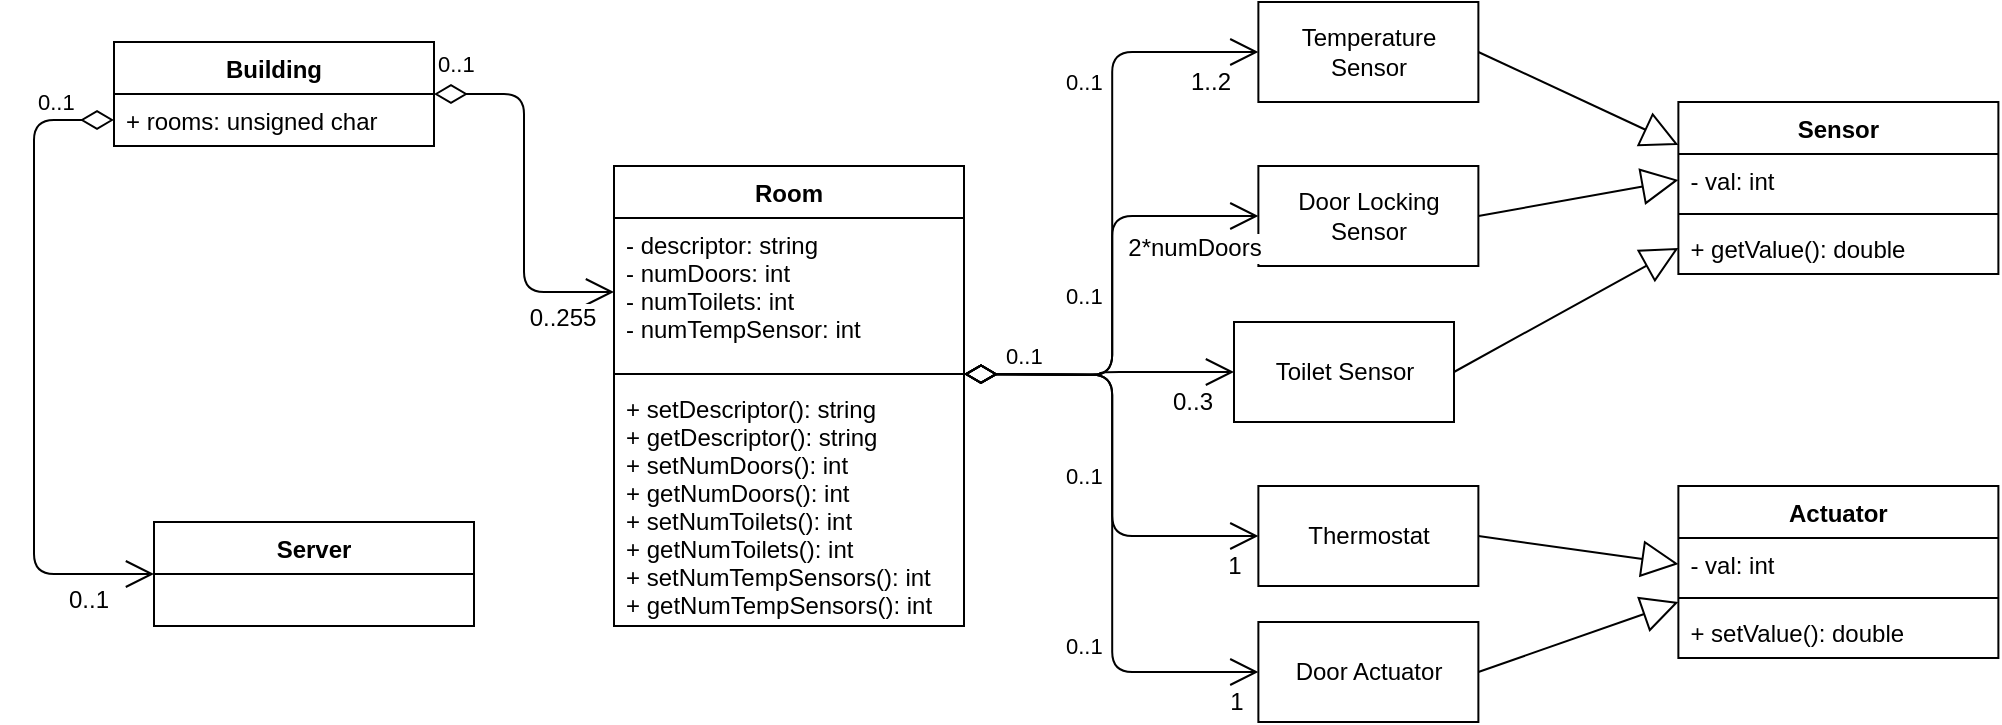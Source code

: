 <mxfile version="12.9.3" type="device"><diagram id="3Pt5scajPjNzUHkOrpBH" name="Page-1"><mxGraphModel dx="1105" dy="718" grid="1" gridSize="10" guides="1" tooltips="1" connect="1" arrows="1" fold="1" page="1" pageScale="1" pageWidth="1169" pageHeight="827" math="0" shadow="0"><root><mxCell id="0"/><mxCell id="1" parent="0"/><mxCell id="AfueZ1ysDypsQj0NQMHV-8" value="Temperature&lt;br&gt;Sensor" style="html=1;" parent="1" vertex="1"><mxGeometry x="732.19" y="320" width="110" height="50" as="geometry"/></mxCell><mxCell id="AfueZ1ysDypsQj0NQMHV-13" value="Door Locking&lt;br&gt;Sensor" style="html=1;" parent="1" vertex="1"><mxGeometry x="732.19" y="402" width="110" height="50" as="geometry"/></mxCell><mxCell id="AfueZ1ysDypsQj0NQMHV-15" value="0..1" style="endArrow=open;html=1;endSize=12;startArrow=diamondThin;startSize=14;startFill=0;edgeStyle=orthogonalEdgeStyle;align=left;verticalAlign=bottom;entryX=0;entryY=0.5;entryDx=0;entryDy=0;exitX=1;exitY=0.5;exitDx=0;exitDy=0;" parent="1" target="AfueZ1ysDypsQj0NQMHV-8" edge="1"><mxGeometry x="0.375" y="25" relative="1" as="geometry"><mxPoint x="585.0" y="506" as="sourcePoint"/><mxPoint x="660" y="610" as="targetPoint"/><mxPoint as="offset"/></mxGeometry></mxCell><mxCell id="AfueZ1ysDypsQj0NQMHV-16" value="1..2" style="text;html=1;resizable=0;points=[];align=center;verticalAlign=middle;labelBackgroundColor=#ffffff;" parent="AfueZ1ysDypsQj0NQMHV-15" vertex="1" connectable="0"><mxGeometry x="0.903" y="-3" relative="1" as="geometry"><mxPoint x="-9.33" y="12" as="offset"/></mxGeometry></mxCell><mxCell id="AfueZ1ysDypsQj0NQMHV-17" value="" style="endArrow=block;endSize=16;endFill=0;html=1;entryX=0;entryY=0.25;entryDx=0;entryDy=0;exitX=1;exitY=0.5;exitDx=0;exitDy=0;" parent="1" source="AfueZ1ysDypsQj0NQMHV-8" target="AfueZ1ysDypsQj0NQMHV-9" edge="1"><mxGeometry x="0.058" y="-8" width="160" relative="1" as="geometry"><mxPoint x="612.19" y="620" as="sourcePoint"/><mxPoint x="772.19" y="620" as="targetPoint"/><mxPoint as="offset"/></mxGeometry></mxCell><mxCell id="AfueZ1ysDypsQj0NQMHV-18" value="" style="endArrow=block;endSize=16;endFill=0;html=1;entryX=0;entryY=0.5;entryDx=0;entryDy=0;exitX=1;exitY=0.5;exitDx=0;exitDy=0;" parent="1" source="AfueZ1ysDypsQj0NQMHV-13" target="AfueZ1ysDypsQj0NQMHV-10" edge="1"><mxGeometry x="0.058" y="-8" width="160" relative="1" as="geometry"><mxPoint x="862.19" y="550" as="sourcePoint"/><mxPoint x="972.19" y="444.0" as="targetPoint"/><mxPoint as="offset"/></mxGeometry></mxCell><mxCell id="s8RaV9ek4FCz3kDoMfTA-5" value="Thermostat" style="html=1;" parent="1" vertex="1"><mxGeometry x="732.19" y="562" width="110" height="50" as="geometry"/></mxCell><mxCell id="s8RaV9ek4FCz3kDoMfTA-6" value="Toilet Sensor" style="html=1;" parent="1" vertex="1"><mxGeometry x="720" y="480" width="110" height="50" as="geometry"/></mxCell><mxCell id="s8RaV9ek4FCz3kDoMfTA-7" value="" style="endArrow=block;endSize=16;endFill=0;html=1;entryX=0;entryY=0.5;entryDx=0;entryDy=0;exitX=1;exitY=0.5;exitDx=0;exitDy=0;" parent="1" source="s8RaV9ek4FCz3kDoMfTA-6" target="AfueZ1ysDypsQj0NQMHV-12" edge="1"><mxGeometry x="0.058" y="-8" width="160" relative="1" as="geometry"><mxPoint x="852.19" y="441" as="sourcePoint"/><mxPoint x="952.19" y="403" as="targetPoint"/><mxPoint as="offset"/></mxGeometry></mxCell><mxCell id="s8RaV9ek4FCz3kDoMfTA-8" value="" style="endArrow=block;endSize=16;endFill=0;html=1;entryX=0;entryY=0.5;entryDx=0;entryDy=0;exitX=1;exitY=0.5;exitDx=0;exitDy=0;" parent="1" source="s8RaV9ek4FCz3kDoMfTA-5" target="s8RaV9ek4FCz3kDoMfTA-2" edge="1"><mxGeometry x="0.058" y="-8" width="160" relative="1" as="geometry"><mxPoint x="862.19" y="451" as="sourcePoint"/><mxPoint x="962.19" y="413" as="targetPoint"/><mxPoint as="offset"/></mxGeometry></mxCell><mxCell id="WENLsrXnCyXyM0bJ2roN-1" value="Door Actuator" style="html=1;" parent="1" vertex="1"><mxGeometry x="732.19" y="630" width="110" height="50" as="geometry"/></mxCell><mxCell id="WENLsrXnCyXyM0bJ2roN-2" value="" style="endArrow=block;endSize=16;endFill=0;html=1;exitX=1;exitY=0.5;exitDx=0;exitDy=0;" parent="1" source="WENLsrXnCyXyM0bJ2roN-1" edge="1"><mxGeometry x="0.058" y="-8" width="160" relative="1" as="geometry"><mxPoint x="852.19" y="650" as="sourcePoint"/><mxPoint x="942.19" y="620" as="targetPoint"/><mxPoint as="offset"/></mxGeometry></mxCell><mxCell id="WENLsrXnCyXyM0bJ2roN-3" value="0..1" style="endArrow=open;html=1;endSize=12;startArrow=diamondThin;startSize=14;startFill=0;edgeStyle=orthogonalEdgeStyle;align=left;verticalAlign=bottom;exitX=1;exitY=0.5;exitDx=0;exitDy=0;entryX=0;entryY=0.5;entryDx=0;entryDy=0;" parent="1" target="AfueZ1ysDypsQj0NQMHV-13" edge="1"><mxGeometry x="-0.072" y="25" relative="1" as="geometry"><mxPoint x="585.0" y="506" as="sourcePoint"/><mxPoint x="690" y="345" as="targetPoint"/><mxPoint as="offset"/></mxGeometry></mxCell><mxCell id="WENLsrXnCyXyM0bJ2roN-4" value="2*numDoors" style="text;html=1;resizable=0;points=[];align=center;verticalAlign=middle;labelBackgroundColor=#ffffff;" parent="WENLsrXnCyXyM0bJ2roN-3" vertex="1" connectable="0"><mxGeometry x="0.903" y="-3" relative="1" as="geometry"><mxPoint x="-21.4" y="13.0" as="offset"/></mxGeometry></mxCell><mxCell id="WENLsrXnCyXyM0bJ2roN-5" value="0..1" style="endArrow=open;html=1;endSize=12;startArrow=diamondThin;startSize=14;startFill=0;edgeStyle=orthogonalEdgeStyle;align=left;verticalAlign=bottom;entryX=0;entryY=0.5;entryDx=0;entryDy=0;exitX=1;exitY=0.5;exitDx=0;exitDy=0;" parent="1" target="s8RaV9ek4FCz3kDoMfTA-6" edge="1"><mxGeometry x="-0.722" relative="1" as="geometry"><mxPoint x="585.0" y="506" as="sourcePoint"/><mxPoint x="690" y="431" as="targetPoint"/><mxPoint as="offset"/></mxGeometry></mxCell><mxCell id="WENLsrXnCyXyM0bJ2roN-6" value="0..3" style="text;html=1;resizable=0;points=[];align=center;verticalAlign=middle;labelBackgroundColor=#ffffff;" parent="WENLsrXnCyXyM0bJ2roN-5" vertex="1" connectable="0"><mxGeometry x="0.903" y="-3" relative="1" as="geometry"><mxPoint x="-14.57" y="12" as="offset"/></mxGeometry></mxCell><mxCell id="WENLsrXnCyXyM0bJ2roN-7" value="0..1" style="endArrow=open;html=1;endSize=12;startArrow=diamondThin;startSize=14;startFill=0;edgeStyle=orthogonalEdgeStyle;align=left;verticalAlign=bottom;entryX=0;entryY=0.5;entryDx=0;entryDy=0;exitX=1;exitY=0.5;exitDx=0;exitDy=0;" parent="1" target="s8RaV9ek4FCz3kDoMfTA-5" edge="1"><mxGeometry x="0.179" y="-25" relative="1" as="geometry"><mxPoint x="585.0" y="506" as="sourcePoint"/><mxPoint x="700" y="441" as="targetPoint"/><mxPoint as="offset"/></mxGeometry></mxCell><mxCell id="WENLsrXnCyXyM0bJ2roN-8" value="1" style="text;html=1;resizable=0;points=[];align=center;verticalAlign=middle;labelBackgroundColor=#ffffff;" parent="WENLsrXnCyXyM0bJ2roN-7" vertex="1" connectable="0"><mxGeometry x="0.903" y="-3" relative="1" as="geometry"><mxPoint x="-1" y="12" as="offset"/></mxGeometry></mxCell><mxCell id="WENLsrXnCyXyM0bJ2roN-9" value="0..1" style="endArrow=open;html=1;endSize=12;startArrow=diamondThin;startSize=14;startFill=0;edgeStyle=orthogonalEdgeStyle;align=left;verticalAlign=bottom;entryX=0;entryY=0.5;entryDx=0;entryDy=0;" parent="1" target="WENLsrXnCyXyM0bJ2roN-1" edge="1"><mxGeometry x="0.477" y="-25" relative="1" as="geometry"><mxPoint x="585" y="506" as="sourcePoint"/><mxPoint x="710" y="451" as="targetPoint"/><mxPoint as="offset"/></mxGeometry></mxCell><mxCell id="WENLsrXnCyXyM0bJ2roN-10" value="1" style="text;html=1;resizable=0;points=[];align=center;verticalAlign=middle;labelBackgroundColor=#ffffff;" parent="WENLsrXnCyXyM0bJ2roN-9" vertex="1" connectable="0"><mxGeometry x="0.903" y="-3" relative="1" as="geometry"><mxPoint x="3.03" y="12" as="offset"/></mxGeometry></mxCell><mxCell id="ifOFFngiT0fjm3P6TJ4v-1" value="0..1" style="endArrow=open;html=1;endSize=12;startArrow=diamondThin;startSize=14;startFill=0;edgeStyle=orthogonalEdgeStyle;align=left;verticalAlign=bottom;entryX=0;entryY=0.5;entryDx=0;entryDy=0;exitX=1;exitY=0.5;exitDx=0;exitDy=0;" parent="1" source="8rGbKCpb8fRgauV8azQm-3" target="1Cw-T90w7NJkS-9PfeAJ-12" edge="1"><mxGeometry x="-1" y="6" relative="1" as="geometry"><mxPoint x="371" y="456" as="sourcePoint"/><mxPoint x="425" y="407.0" as="targetPoint"/><mxPoint as="offset"/></mxGeometry></mxCell><mxCell id="ifOFFngiT0fjm3P6TJ4v-2" value="0..255" style="text;html=1;resizable=0;points=[];align=center;verticalAlign=middle;labelBackgroundColor=#ffffff;" parent="ifOFFngiT0fjm3P6TJ4v-1" vertex="1" connectable="0"><mxGeometry x="0.903" y="-3" relative="1" as="geometry"><mxPoint x="-16.9" y="10" as="offset"/></mxGeometry></mxCell><mxCell id="1Cw-T90w7NJkS-9PfeAJ-3" value="0..1" style="endArrow=open;html=1;endSize=12;startArrow=diamondThin;startSize=14;startFill=0;edgeStyle=orthogonalEdgeStyle;align=left;verticalAlign=bottom;entryX=0;entryY=0.5;entryDx=0;entryDy=0;exitX=0;exitY=0.5;exitDx=0;exitDy=0;" edge="1" parent="1" source="8rGbKCpb8fRgauV8azQm-4" target="1Cw-T90w7NJkS-9PfeAJ-1"><mxGeometry x="-0.755" relative="1" as="geometry"><mxPoint x="130" y="379" as="sourcePoint"/><mxPoint x="440" y="466" as="targetPoint"/><mxPoint as="offset"/><Array as="points"><mxPoint x="120" y="379"/><mxPoint x="120" y="606"/></Array></mxGeometry></mxCell><mxCell id="1Cw-T90w7NJkS-9PfeAJ-4" value="0..1" style="text;html=1;resizable=0;points=[];align=center;verticalAlign=middle;labelBackgroundColor=#ffffff;" vertex="1" connectable="0" parent="1Cw-T90w7NJkS-9PfeAJ-3"><mxGeometry x="0.903" y="-3" relative="1" as="geometry"><mxPoint x="-16.9" y="10" as="offset"/></mxGeometry></mxCell><mxCell id="8rGbKCpb8fRgauV8azQm-3" value="Building" style="swimlane;fontStyle=1;align=center;verticalAlign=top;childLayout=stackLayout;horizontal=1;startSize=26;horizontalStack=0;resizeParent=1;resizeParentMax=0;resizeLast=0;collapsible=1;marginBottom=0;" parent="1" vertex="1"><mxGeometry x="160" y="340" width="160" height="52" as="geometry"/></mxCell><mxCell id="1Cw-T90w7NJkS-9PfeAJ-1" value="Server" style="swimlane;fontStyle=1;align=center;verticalAlign=top;childLayout=stackLayout;horizontal=1;startSize=26;horizontalStack=0;resizeParent=1;resizeParentMax=0;resizeLast=0;collapsible=1;marginBottom=0;" vertex="1" parent="1"><mxGeometry x="180" y="580" width="160" height="52" as="geometry"><mxRectangle x="180" y="580" width="70" height="26" as="alternateBounds"/></mxGeometry></mxCell><mxCell id="8rGbKCpb8fRgauV8azQm-4" value="+ rooms: unsigned char" style="text;strokeColor=none;fillColor=none;align=left;verticalAlign=top;spacingLeft=4;spacingRight=4;overflow=hidden;rotatable=0;points=[[0,0.5],[1,0.5]];portConstraint=eastwest;" parent="1" vertex="1"><mxGeometry x="160" y="366" width="160" height="26" as="geometry"/></mxCell><mxCell id="1Cw-T90w7NJkS-9PfeAJ-11" value="Room" style="swimlane;fontStyle=1;align=center;verticalAlign=top;childLayout=stackLayout;horizontal=1;startSize=26;horizontalStack=0;resizeParent=1;resizeParentMax=0;resizeLast=0;collapsible=1;marginBottom=0;" vertex="1" parent="1"><mxGeometry x="410" y="402" width="175" height="230" as="geometry"/></mxCell><mxCell id="1Cw-T90w7NJkS-9PfeAJ-12" value="- descriptor: string &#10;- numDoors: int&#10;- numToilets: int&#10;- numTempSensor: int&#10;" style="text;strokeColor=none;fillColor=none;align=left;verticalAlign=top;spacingLeft=4;spacingRight=4;overflow=hidden;rotatable=0;points=[[0,0.5],[1,0.5]];portConstraint=eastwest;" vertex="1" parent="1Cw-T90w7NJkS-9PfeAJ-11"><mxGeometry y="26" width="175" height="74" as="geometry"/></mxCell><mxCell id="1Cw-T90w7NJkS-9PfeAJ-13" value="" style="line;strokeWidth=1;fillColor=none;align=left;verticalAlign=middle;spacingTop=-1;spacingLeft=3;spacingRight=3;rotatable=0;labelPosition=right;points=[];portConstraint=eastwest;" vertex="1" parent="1Cw-T90w7NJkS-9PfeAJ-11"><mxGeometry y="100" width="175" height="8" as="geometry"/></mxCell><mxCell id="1Cw-T90w7NJkS-9PfeAJ-14" value="+ setDescriptor(): string&#10;+ getDescriptor(): string&#10;+ setNumDoors(): int&#10;+ getNumDoors(): int&#10;+ setNumToilets(): int&#10;+ getNumToilets(): int&#10;+ setNumTempSensors(): int&#10;+ getNumTempSensors(): int" style="text;strokeColor=none;fillColor=none;align=left;verticalAlign=top;spacingLeft=4;spacingRight=4;overflow=hidden;rotatable=0;points=[[0,0.5],[1,0.5]];portConstraint=eastwest;" vertex="1" parent="1Cw-T90w7NJkS-9PfeAJ-11"><mxGeometry y="108" width="175" height="122" as="geometry"/></mxCell><mxCell id="AfueZ1ysDypsQj0NQMHV-9" value="Sensor" style="swimlane;fontStyle=1;align=center;verticalAlign=top;childLayout=stackLayout;horizontal=1;startSize=26;horizontalStack=0;resizeParent=1;resizeParentMax=0;resizeLast=0;collapsible=1;marginBottom=0;" parent="1" vertex="1"><mxGeometry x="942.19" y="370" width="160" height="86" as="geometry"/></mxCell><mxCell id="AfueZ1ysDypsQj0NQMHV-10" value="- val: int" style="text;strokeColor=none;fillColor=none;align=left;verticalAlign=top;spacingLeft=4;spacingRight=4;overflow=hidden;rotatable=0;points=[[0,0.5],[1,0.5]];portConstraint=eastwest;" parent="AfueZ1ysDypsQj0NQMHV-9" vertex="1"><mxGeometry y="26" width="160" height="26" as="geometry"/></mxCell><mxCell id="AfueZ1ysDypsQj0NQMHV-11" value="" style="line;strokeWidth=1;fillColor=none;align=left;verticalAlign=middle;spacingTop=-1;spacingLeft=3;spacingRight=3;rotatable=0;labelPosition=right;points=[];portConstraint=eastwest;" parent="AfueZ1ysDypsQj0NQMHV-9" vertex="1"><mxGeometry y="52" width="160" height="8" as="geometry"/></mxCell><mxCell id="AfueZ1ysDypsQj0NQMHV-12" value="+ getValue(): double" style="text;strokeColor=none;fillColor=none;align=left;verticalAlign=top;spacingLeft=4;spacingRight=4;overflow=hidden;rotatable=0;points=[[0,0.5],[1,0.5]];portConstraint=eastwest;" parent="AfueZ1ysDypsQj0NQMHV-9" vertex="1"><mxGeometry y="60" width="160" height="26" as="geometry"/></mxCell><mxCell id="s8RaV9ek4FCz3kDoMfTA-1" value="Actuator" style="swimlane;fontStyle=1;align=center;verticalAlign=top;childLayout=stackLayout;horizontal=1;startSize=26;horizontalStack=0;resizeParent=1;resizeParentMax=0;resizeLast=0;collapsible=1;marginBottom=0;" parent="1" vertex="1"><mxGeometry x="942.19" y="562" width="160" height="86" as="geometry"/></mxCell><mxCell id="s8RaV9ek4FCz3kDoMfTA-2" value="- val: int" style="text;strokeColor=none;fillColor=none;align=left;verticalAlign=top;spacingLeft=4;spacingRight=4;overflow=hidden;rotatable=0;points=[[0,0.5],[1,0.5]];portConstraint=eastwest;" parent="s8RaV9ek4FCz3kDoMfTA-1" vertex="1"><mxGeometry y="26" width="160" height="26" as="geometry"/></mxCell><mxCell id="s8RaV9ek4FCz3kDoMfTA-3" value="" style="line;strokeWidth=1;fillColor=none;align=left;verticalAlign=middle;spacingTop=-1;spacingLeft=3;spacingRight=3;rotatable=0;labelPosition=right;points=[];portConstraint=eastwest;" parent="s8RaV9ek4FCz3kDoMfTA-1" vertex="1"><mxGeometry y="52" width="160" height="8" as="geometry"/></mxCell><mxCell id="s8RaV9ek4FCz3kDoMfTA-4" value="+ setValue(): double" style="text;strokeColor=none;fillColor=none;align=left;verticalAlign=top;spacingLeft=4;spacingRight=4;overflow=hidden;rotatable=0;points=[[0,0.5],[1,0.5]];portConstraint=eastwest;" parent="s8RaV9ek4FCz3kDoMfTA-1" vertex="1"><mxGeometry y="60" width="160" height="26" as="geometry"/></mxCell></root></mxGraphModel></diagram></mxfile>